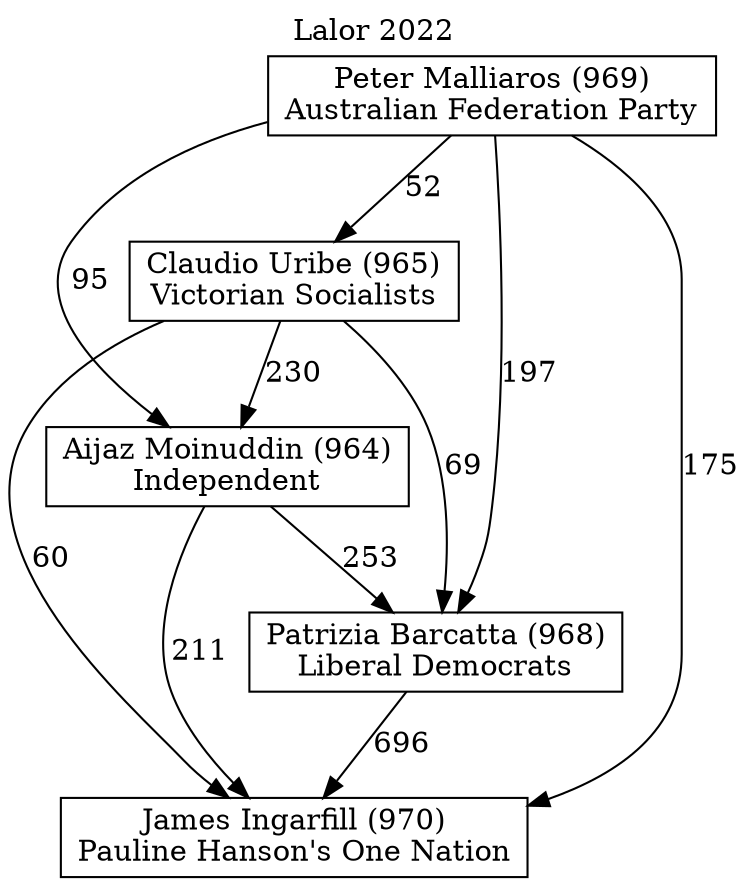 // House preference flow
digraph "James Ingarfill (970)_Lalor_2022" {
	graph [label="Lalor 2022" labelloc=t mclimit=10]
	node [shape=box]
	"James Ingarfill (970)" [label="James Ingarfill (970)
Pauline Hanson's One Nation"]
	"Patrizia Barcatta (968)" [label="Patrizia Barcatta (968)
Liberal Democrats"]
	"Aijaz Moinuddin (964)" [label="Aijaz Moinuddin (964)
Independent"]
	"Claudio Uribe (965)" [label="Claudio Uribe (965)
Victorian Socialists"]
	"Peter Malliaros (969)" [label="Peter Malliaros (969)
Australian Federation Party"]
	"Patrizia Barcatta (968)" -> "James Ingarfill (970)" [label=696]
	"Aijaz Moinuddin (964)" -> "Patrizia Barcatta (968)" [label=253]
	"Claudio Uribe (965)" -> "Aijaz Moinuddin (964)" [label=230]
	"Peter Malliaros (969)" -> "Claudio Uribe (965)" [label=52]
	"Aijaz Moinuddin (964)" -> "James Ingarfill (970)" [label=211]
	"Claudio Uribe (965)" -> "James Ingarfill (970)" [label=60]
	"Peter Malliaros (969)" -> "James Ingarfill (970)" [label=175]
	"Peter Malliaros (969)" -> "Aijaz Moinuddin (964)" [label=95]
	"Claudio Uribe (965)" -> "Patrizia Barcatta (968)" [label=69]
	"Peter Malliaros (969)" -> "Patrizia Barcatta (968)" [label=197]
}
